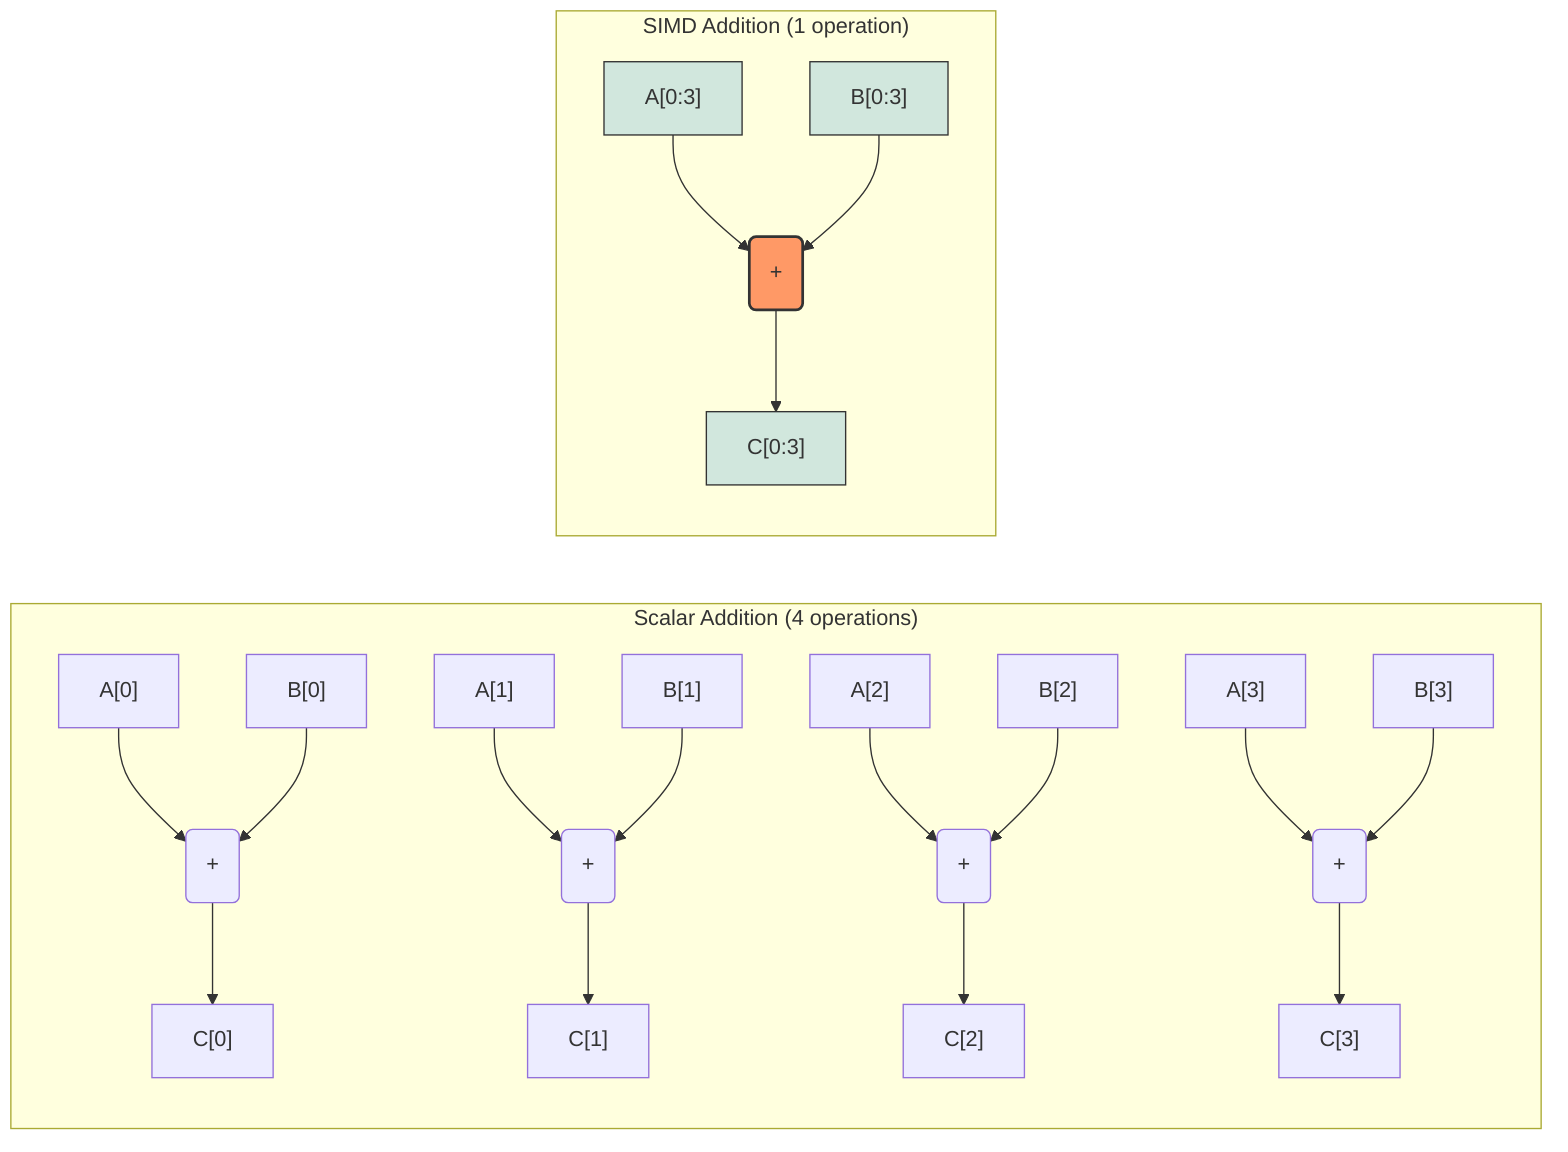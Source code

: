 graph LR
    subgraph "Scalar Addition (4 operations)"
        A1["A[0]"] --> Add1("+") --> C1["C[0]"]
        B1["B[0]"] --> Add1
        
        A2["A[1]"] --> Add2("+") --> C2["C[1]"]
        B2["B[1]"] --> Add2
        
        A3["A[2]"] --> Add3("+") --> C3["C[2]"]
        B3["B[2]"] --> Add3
        
        A4["A[3]"] --> Add4("+") --> C4["C[3]"]
        B4["B[3]"] --> Add4
    end
    
    subgraph "SIMD Addition (1 operation)"
        VA["A[0:3]"] --> VAdd("+") --> VC["C[0:3]"]
        VB["B[0:3]"] --> VAdd
    end
    
    style VAdd fill:#f96,stroke:#333,stroke-width:2px
    style VA fill:#d1e7dd,stroke:#333,stroke-width:1px
    style VB fill:#d1e7dd,stroke:#333,stroke-width:1px
    style VC fill:#d1e7dd,stroke:#333,stroke-width:1px